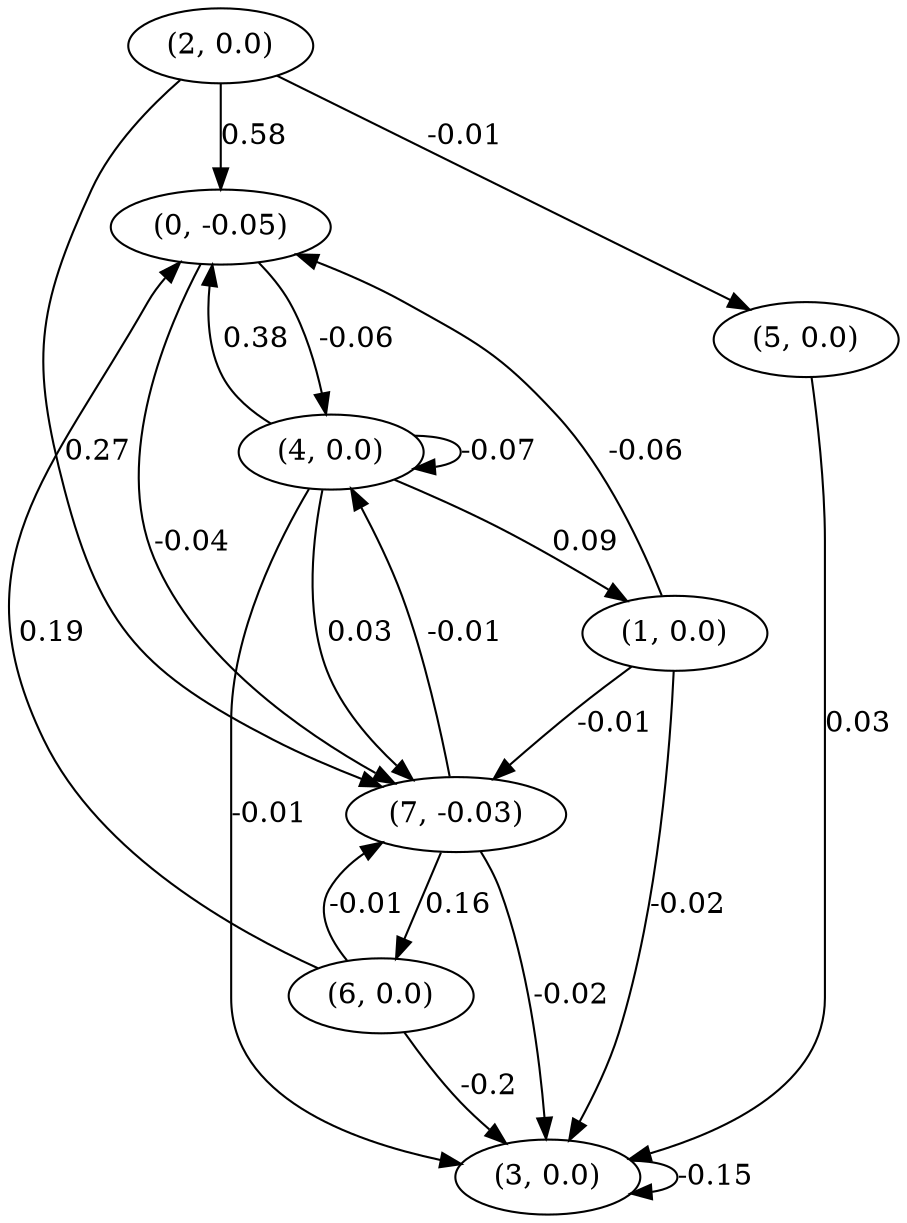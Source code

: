 digraph {
    0 [ label = "(0, -0.05)" ]
    1 [ label = "(1, 0.0)" ]
    2 [ label = "(2, 0.0)" ]
    3 [ label = "(3, 0.0)" ]
    4 [ label = "(4, 0.0)" ]
    5 [ label = "(5, 0.0)" ]
    6 [ label = "(6, 0.0)" ]
    7 [ label = "(7, -0.03)" ]
    3 -> 3 [ label = "-0.15" ]
    4 -> 4 [ label = "-0.07" ]
    1 -> 0 [ label = "-0.06" ]
    2 -> 0 [ label = "0.58" ]
    4 -> 0 [ label = "0.38" ]
    6 -> 0 [ label = "0.19" ]
    4 -> 1 [ label = "0.09" ]
    1 -> 3 [ label = "-0.02" ]
    4 -> 3 [ label = "-0.01" ]
    5 -> 3 [ label = "0.03" ]
    6 -> 3 [ label = "-0.2" ]
    7 -> 3 [ label = "-0.02" ]
    0 -> 4 [ label = "-0.06" ]
    7 -> 4 [ label = "-0.01" ]
    2 -> 5 [ label = "-0.01" ]
    7 -> 6 [ label = "0.16" ]
    0 -> 7 [ label = "-0.04" ]
    1 -> 7 [ label = "-0.01" ]
    2 -> 7 [ label = "0.27" ]
    4 -> 7 [ label = "0.03" ]
    6 -> 7 [ label = "-0.01" ]
}


